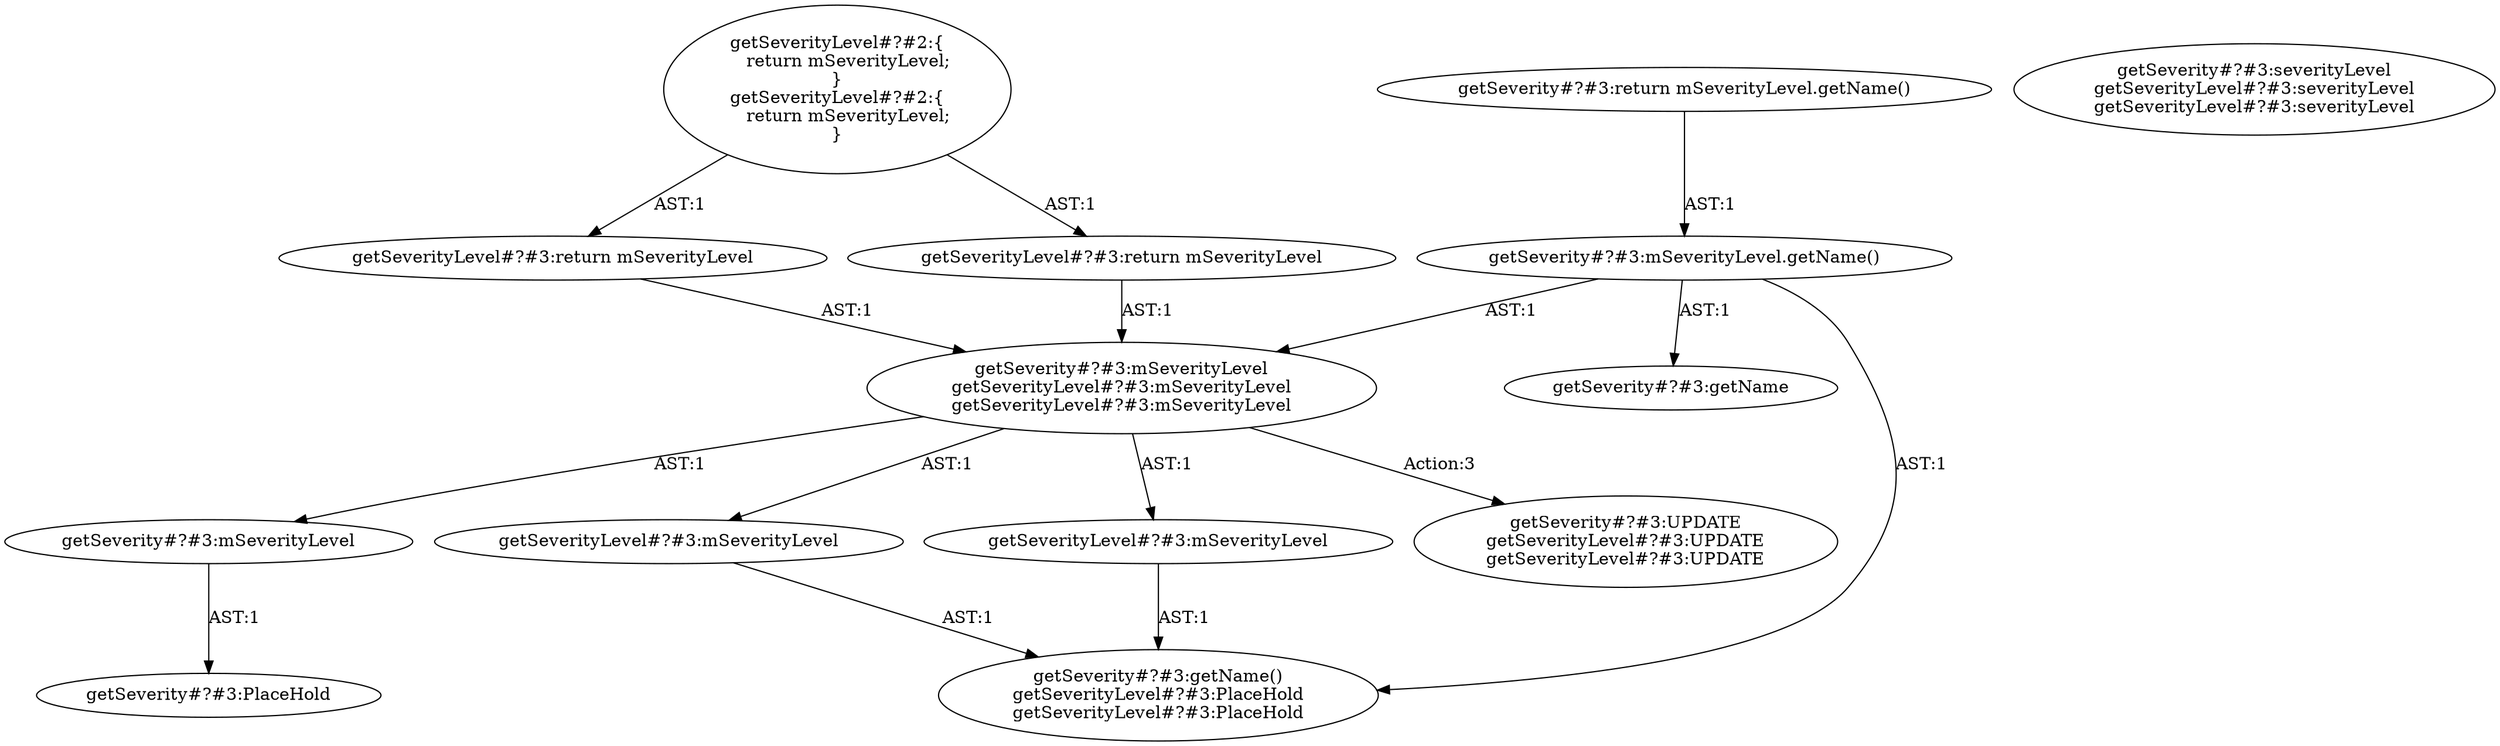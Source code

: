 digraph "Pattern" {
0 [label="getSeverity#?#3:UPDATE
getSeverityLevel#?#3:UPDATE
getSeverityLevel#?#3:UPDATE" shape=ellipse]
1 [label="getSeverity#?#3:mSeverityLevel
getSeverityLevel#?#3:mSeverityLevel
getSeverityLevel#?#3:mSeverityLevel" shape=ellipse]
2 [label="getSeverity#?#3:mSeverityLevel.getName()" shape=ellipse]
3 [label="getSeverity#?#3:return mSeverityLevel.getName()" shape=ellipse]
4 [label="getSeverity#?#3:getName" shape=ellipse]
5 [label="getSeverity#?#3:getName()
getSeverityLevel#?#3:PlaceHold
getSeverityLevel#?#3:PlaceHold" shape=ellipse]
6 [label="getSeverity#?#3:mSeverityLevel" shape=ellipse]
7 [label="getSeverity#?#3:PlaceHold" shape=ellipse]
8 [label="getSeverity#?#3:severityLevel
getSeverityLevel#?#3:severityLevel
getSeverityLevel#?#3:severityLevel" shape=ellipse]
9 [label="getSeverityLevel#?#3:return mSeverityLevel" shape=ellipse]
10 [label="getSeverityLevel#?#2:\{
    return mSeverityLevel;
\}
getSeverityLevel#?#2:\{
    return mSeverityLevel;
\}" shape=ellipse]
11 [label="getSeverityLevel#?#3:mSeverityLevel" shape=ellipse]
12 [label="getSeverityLevel#?#3:return mSeverityLevel" shape=ellipse]
13 [label="getSeverityLevel#?#3:mSeverityLevel" shape=ellipse]
1 -> 0 [label="Action:3"];
1 -> 6 [label="AST:1"];
1 -> 11 [label="AST:1"];
1 -> 13 [label="AST:1"];
2 -> 1 [label="AST:1"];
2 -> 4 [label="AST:1"];
2 -> 5 [label="AST:1"];
3 -> 2 [label="AST:1"];
6 -> 7 [label="AST:1"];
9 -> 1 [label="AST:1"];
10 -> 9 [label="AST:1"];
10 -> 12 [label="AST:1"];
11 -> 5 [label="AST:1"];
12 -> 1 [label="AST:1"];
13 -> 5 [label="AST:1"];
}